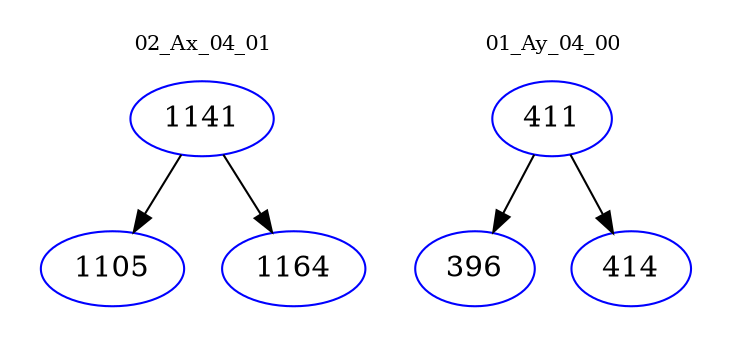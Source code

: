 digraph{
subgraph cluster_0 {
color = white
label = "02_Ax_04_01";
fontsize=10;
T0_1141 [label="1141", color="blue"]
T0_1141 -> T0_1105 [color="black"]
T0_1105 [label="1105", color="blue"]
T0_1141 -> T0_1164 [color="black"]
T0_1164 [label="1164", color="blue"]
}
subgraph cluster_1 {
color = white
label = "01_Ay_04_00";
fontsize=10;
T1_411 [label="411", color="blue"]
T1_411 -> T1_396 [color="black"]
T1_396 [label="396", color="blue"]
T1_411 -> T1_414 [color="black"]
T1_414 [label="414", color="blue"]
}
}

